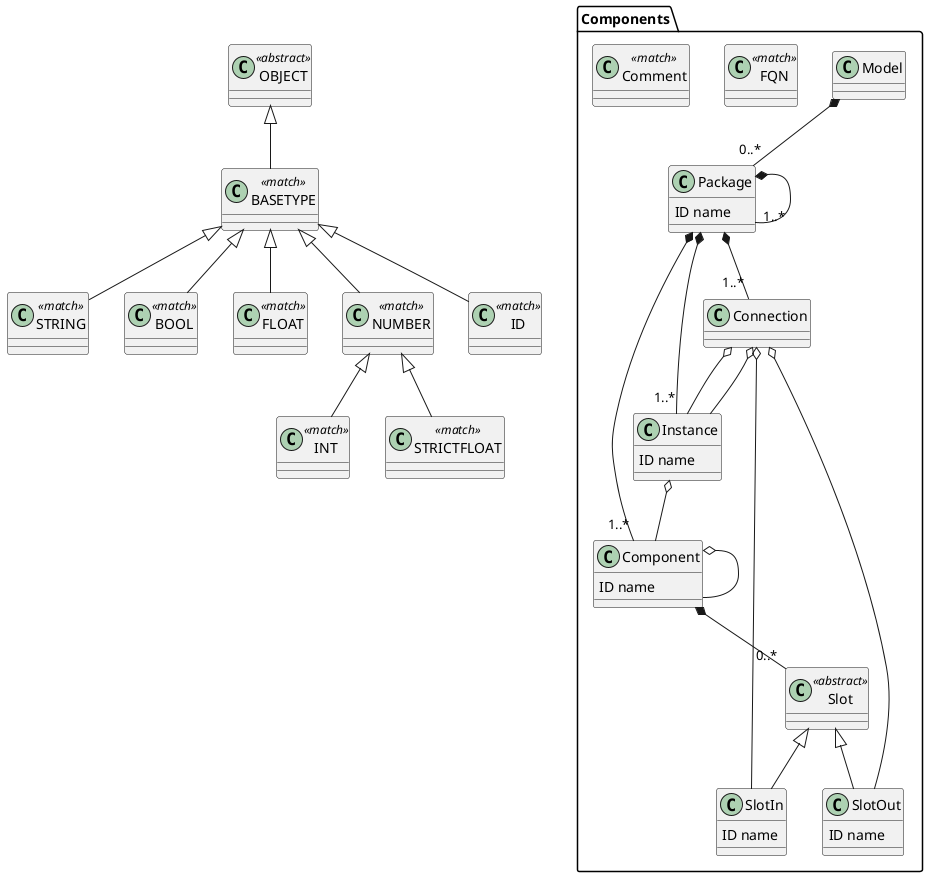@startuml
            set namespaceSeparator .
        Components.Model *-- "0..*" Components.Package
class Components.Model  {
}


Components.Package *-- "1..*" Components.Component
Components.Package *-- "1..*" Components.Instance
Components.Package *-- "1..*" Components.Connection
Components.Package *-- "1..*" Components.Package
class Components.Package  {
ID name
}


Components.Component o-- Components.Component
Components.Component *-- "0..*" Components.Slot
class Components.Component  {
ID name
}


class Components.Slot <<abstract>> {
}

Components.Slot <|-- Components.SlotIn
Components.Slot <|-- Components.SlotOut

class Components.SlotIn  {
ID name
}


class Components.SlotOut  {
ID name
}


Components.Instance o-- Components.Component
class Components.Instance  {
ID name
}


Components.Connection o-- Components.SlotOut
Components.Connection o-- Components.Instance
Components.Connection o-- Components.SlotIn
Components.Connection o-- Components.Instance
class Components.Connection  {
}


class Components.FQN <<match>> {
}


class Components.Comment <<match>> {
}


class ID <<match>> {
}


class STRING <<match>> {
}


class BOOL <<match>> {
}


class INT <<match>> {
}


class FLOAT <<match>> {
}


class STRICTFLOAT <<match>> {
}


class NUMBER <<match>> {
}

NUMBER <|-- STRICTFLOAT
NUMBER <|-- INT

class BASETYPE <<match>> {
}

BASETYPE <|-- NUMBER
BASETYPE <|-- FLOAT
BASETYPE <|-- BOOL
BASETYPE <|-- ID
BASETYPE <|-- STRING

class OBJECT <<abstract>> {
}

OBJECT <|-- BASETYPE

@enduml
